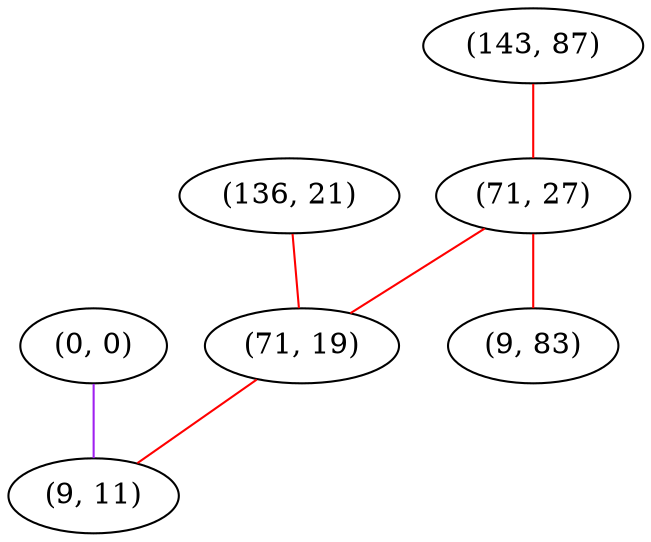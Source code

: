 graph "" {
"(0, 0)";
"(143, 87)";
"(71, 27)";
"(136, 21)";
"(71, 19)";
"(9, 11)";
"(9, 83)";
"(0, 0)" -- "(9, 11)"  [color=purple, key=0, weight=4];
"(143, 87)" -- "(71, 27)"  [color=red, key=0, weight=1];
"(71, 27)" -- "(71, 19)"  [color=red, key=0, weight=1];
"(71, 27)" -- "(9, 83)"  [color=red, key=0, weight=1];
"(136, 21)" -- "(71, 19)"  [color=red, key=0, weight=1];
"(71, 19)" -- "(9, 11)"  [color=red, key=0, weight=1];
}
